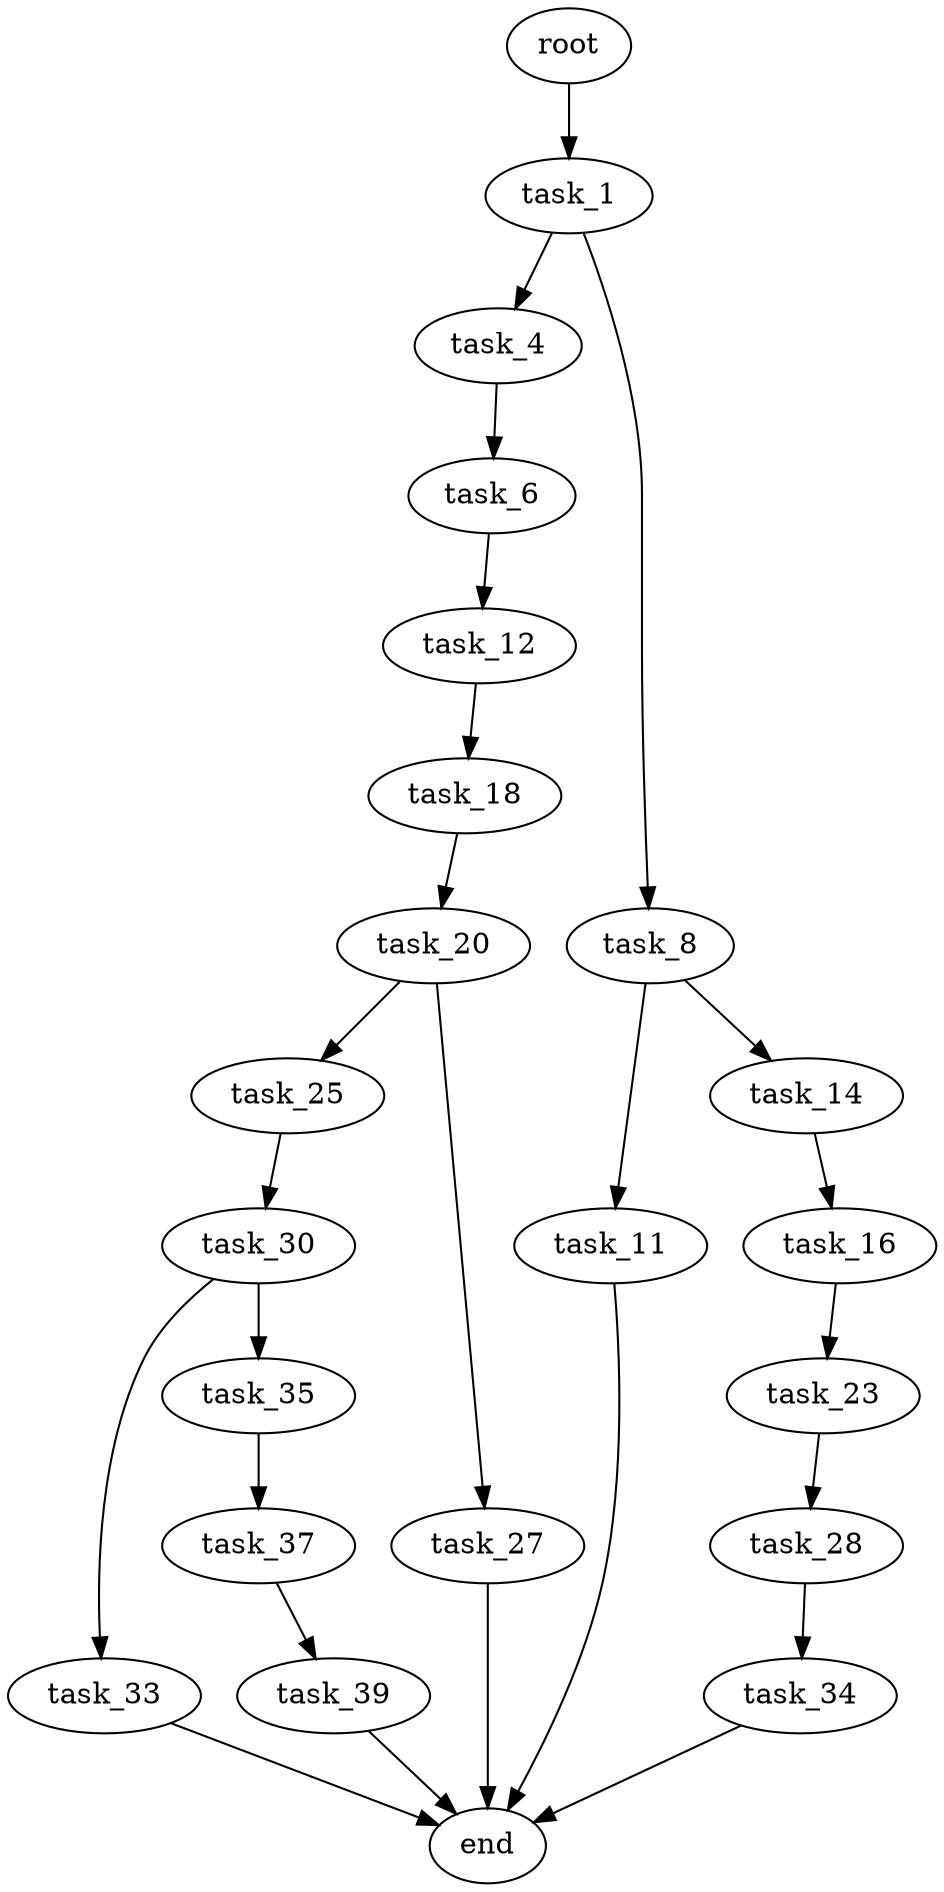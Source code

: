 digraph G {
  root [size="0.000000"];
  task_1 [size="226362543065.000000"];
  task_4 [size="99423493937.000000"];
  task_6 [size="3701651942.000000"];
  task_8 [size="22065560526.000000"];
  task_11 [size="38861043749.000000"];
  task_12 [size="231928233984.000000"];
  task_14 [size="109784785203.000000"];
  task_16 [size="1073741824000.000000"];
  task_18 [size="8753946376.000000"];
  task_20 [size="7274435279.000000"];
  task_23 [size="73230180046.000000"];
  task_25 [size="42884342253.000000"];
  task_27 [size="30539341508.000000"];
  task_28 [size="782757789696.000000"];
  task_30 [size="30185270721.000000"];
  task_33 [size="8589934592.000000"];
  task_34 [size="17033899808.000000"];
  task_35 [size="32098996968.000000"];
  task_37 [size="42877487319.000000"];
  task_39 [size="68719476736.000000"];
  end [size="0.000000"];

  root -> task_1 [size="1.000000"];
  task_1 -> task_4 [size="411041792.000000"];
  task_1 -> task_8 [size="411041792.000000"];
  task_4 -> task_6 [size="75497472.000000"];
  task_6 -> task_12 [size="75497472.000000"];
  task_8 -> task_11 [size="536870912.000000"];
  task_8 -> task_14 [size="536870912.000000"];
  task_11 -> end [size="1.000000"];
  task_12 -> task_18 [size="301989888.000000"];
  task_14 -> task_16 [size="75497472.000000"];
  task_16 -> task_23 [size="838860800.000000"];
  task_18 -> task_20 [size="209715200.000000"];
  task_20 -> task_25 [size="209715200.000000"];
  task_20 -> task_27 [size="209715200.000000"];
  task_23 -> task_28 [size="75497472.000000"];
  task_25 -> task_30 [size="838860800.000000"];
  task_27 -> end [size="1.000000"];
  task_28 -> task_34 [size="679477248.000000"];
  task_30 -> task_33 [size="536870912.000000"];
  task_30 -> task_35 [size="536870912.000000"];
  task_33 -> end [size="1.000000"];
  task_34 -> end [size="1.000000"];
  task_35 -> task_37 [size="838860800.000000"];
  task_37 -> task_39 [size="679477248.000000"];
  task_39 -> end [size="1.000000"];
}
